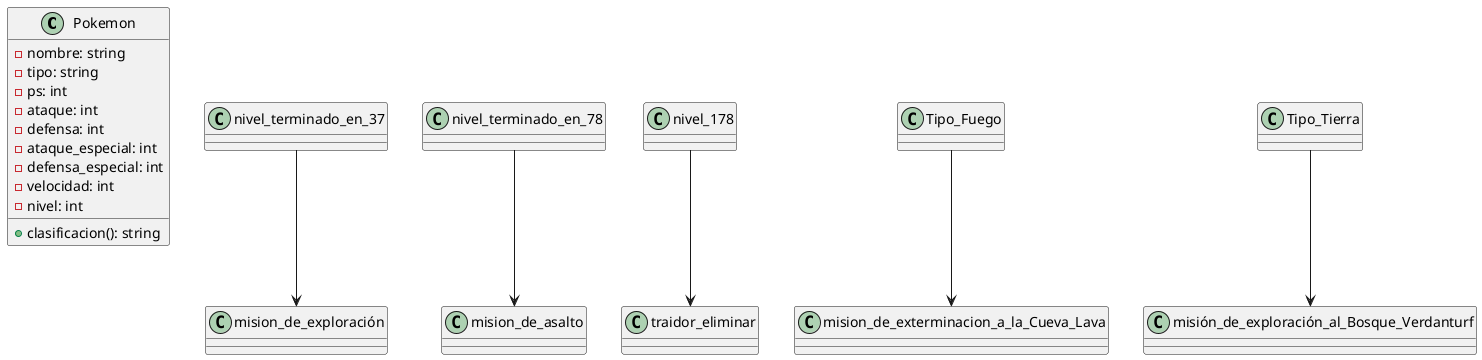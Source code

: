 @startuml
class Pokemon {
  - nombre: string
  - tipo: string
  - ps: int
  - ataque: int
  - defensa: int
  - ataque_especial: int
  - defensa_especial: int
  - velocidad: int
  - nivel: int
  + clasificacion(): string
}

nivel_terminado_en_37 --> mision_de_exploración
nivel_terminado_en_78 --> mision_de_asalto
nivel_178 --> traidor_eliminar
Tipo_Fuego --> mision_de_exterminacion_a_la_Cueva_Lava
Tipo_Tierra --> misión_de_exploración_al_Bosque_Verdanturf
@enduml